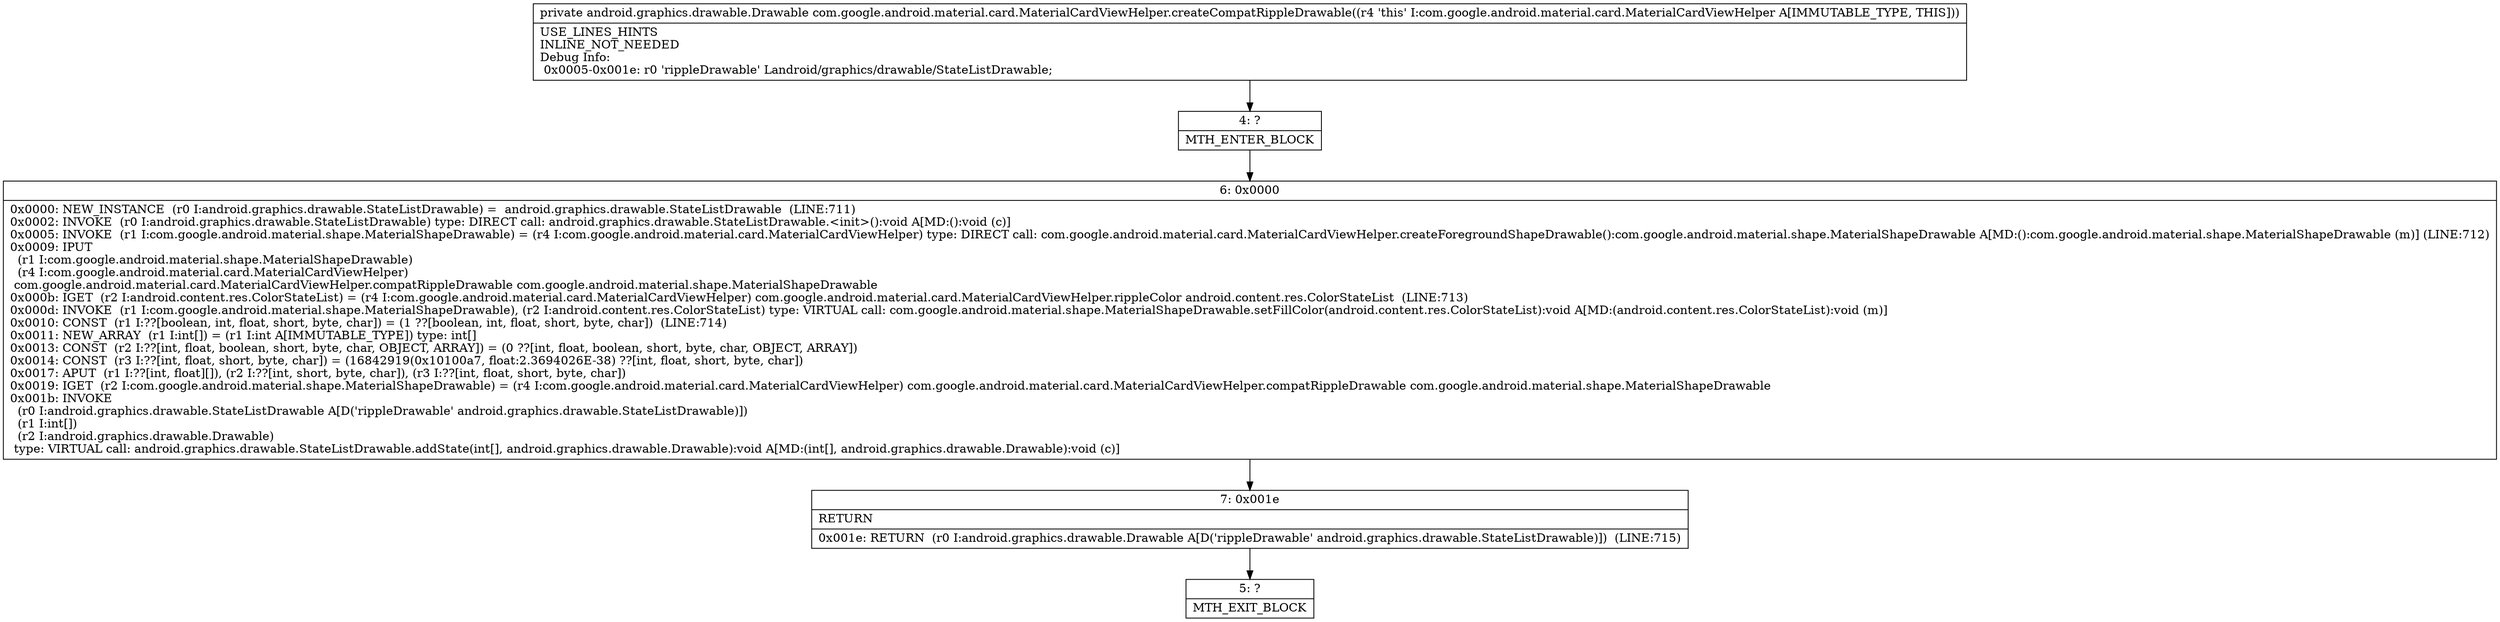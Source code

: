 digraph "CFG forcom.google.android.material.card.MaterialCardViewHelper.createCompatRippleDrawable()Landroid\/graphics\/drawable\/Drawable;" {
Node_4 [shape=record,label="{4\:\ ?|MTH_ENTER_BLOCK\l}"];
Node_6 [shape=record,label="{6\:\ 0x0000|0x0000: NEW_INSTANCE  (r0 I:android.graphics.drawable.StateListDrawable) =  android.graphics.drawable.StateListDrawable  (LINE:711)\l0x0002: INVOKE  (r0 I:android.graphics.drawable.StateListDrawable) type: DIRECT call: android.graphics.drawable.StateListDrawable.\<init\>():void A[MD:():void (c)]\l0x0005: INVOKE  (r1 I:com.google.android.material.shape.MaterialShapeDrawable) = (r4 I:com.google.android.material.card.MaterialCardViewHelper) type: DIRECT call: com.google.android.material.card.MaterialCardViewHelper.createForegroundShapeDrawable():com.google.android.material.shape.MaterialShapeDrawable A[MD:():com.google.android.material.shape.MaterialShapeDrawable (m)] (LINE:712)\l0x0009: IPUT  \l  (r1 I:com.google.android.material.shape.MaterialShapeDrawable)\l  (r4 I:com.google.android.material.card.MaterialCardViewHelper)\l com.google.android.material.card.MaterialCardViewHelper.compatRippleDrawable com.google.android.material.shape.MaterialShapeDrawable \l0x000b: IGET  (r2 I:android.content.res.ColorStateList) = (r4 I:com.google.android.material.card.MaterialCardViewHelper) com.google.android.material.card.MaterialCardViewHelper.rippleColor android.content.res.ColorStateList  (LINE:713)\l0x000d: INVOKE  (r1 I:com.google.android.material.shape.MaterialShapeDrawable), (r2 I:android.content.res.ColorStateList) type: VIRTUAL call: com.google.android.material.shape.MaterialShapeDrawable.setFillColor(android.content.res.ColorStateList):void A[MD:(android.content.res.ColorStateList):void (m)]\l0x0010: CONST  (r1 I:??[boolean, int, float, short, byte, char]) = (1 ??[boolean, int, float, short, byte, char])  (LINE:714)\l0x0011: NEW_ARRAY  (r1 I:int[]) = (r1 I:int A[IMMUTABLE_TYPE]) type: int[] \l0x0013: CONST  (r2 I:??[int, float, boolean, short, byte, char, OBJECT, ARRAY]) = (0 ??[int, float, boolean, short, byte, char, OBJECT, ARRAY]) \l0x0014: CONST  (r3 I:??[int, float, short, byte, char]) = (16842919(0x10100a7, float:2.3694026E\-38) ??[int, float, short, byte, char]) \l0x0017: APUT  (r1 I:??[int, float][]), (r2 I:??[int, short, byte, char]), (r3 I:??[int, float, short, byte, char]) \l0x0019: IGET  (r2 I:com.google.android.material.shape.MaterialShapeDrawable) = (r4 I:com.google.android.material.card.MaterialCardViewHelper) com.google.android.material.card.MaterialCardViewHelper.compatRippleDrawable com.google.android.material.shape.MaterialShapeDrawable \l0x001b: INVOKE  \l  (r0 I:android.graphics.drawable.StateListDrawable A[D('rippleDrawable' android.graphics.drawable.StateListDrawable)])\l  (r1 I:int[])\l  (r2 I:android.graphics.drawable.Drawable)\l type: VIRTUAL call: android.graphics.drawable.StateListDrawable.addState(int[], android.graphics.drawable.Drawable):void A[MD:(int[], android.graphics.drawable.Drawable):void (c)]\l}"];
Node_7 [shape=record,label="{7\:\ 0x001e|RETURN\l|0x001e: RETURN  (r0 I:android.graphics.drawable.Drawable A[D('rippleDrawable' android.graphics.drawable.StateListDrawable)])  (LINE:715)\l}"];
Node_5 [shape=record,label="{5\:\ ?|MTH_EXIT_BLOCK\l}"];
MethodNode[shape=record,label="{private android.graphics.drawable.Drawable com.google.android.material.card.MaterialCardViewHelper.createCompatRippleDrawable((r4 'this' I:com.google.android.material.card.MaterialCardViewHelper A[IMMUTABLE_TYPE, THIS]))  | USE_LINES_HINTS\lINLINE_NOT_NEEDED\lDebug Info:\l  0x0005\-0x001e: r0 'rippleDrawable' Landroid\/graphics\/drawable\/StateListDrawable;\l}"];
MethodNode -> Node_4;Node_4 -> Node_6;
Node_6 -> Node_7;
Node_7 -> Node_5;
}

